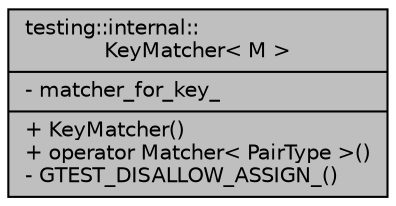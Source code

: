 digraph "testing::internal::KeyMatcher&lt; M &gt;"
{
  edge [fontname="Helvetica",fontsize="10",labelfontname="Helvetica",labelfontsize="10"];
  node [fontname="Helvetica",fontsize="10",shape=record];
  Node1 [label="{testing::internal::\lKeyMatcher\< M \>\n|- matcher_for_key_\l|+ KeyMatcher()\l+ operator Matcher\< PairType \>()\l- GTEST_DISALLOW_ASSIGN_()\l}",height=0.2,width=0.4,color="black", fillcolor="grey75", style="filled", fontcolor="black"];
}
